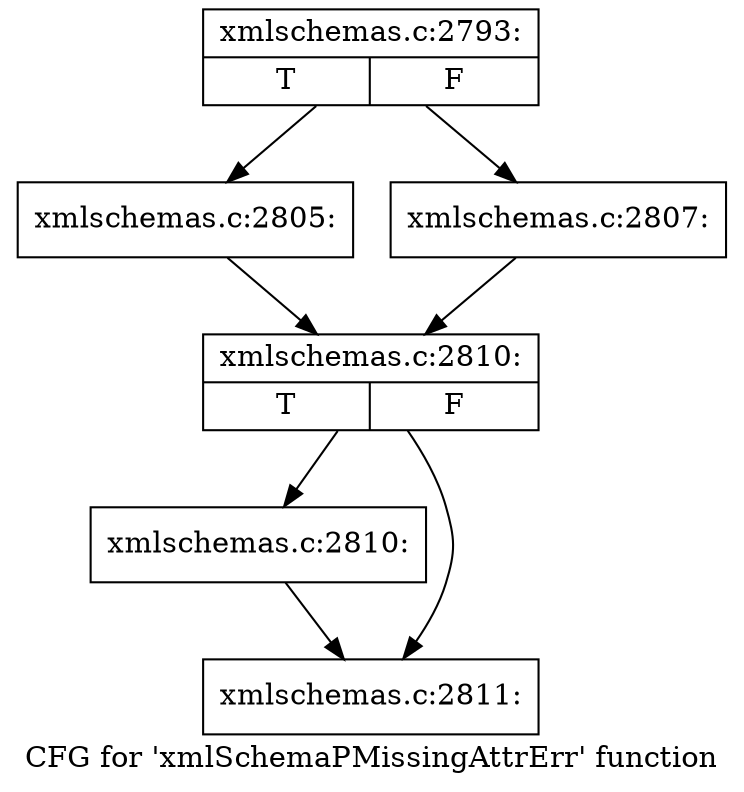 digraph "CFG for 'xmlSchemaPMissingAttrErr' function" {
	label="CFG for 'xmlSchemaPMissingAttrErr' function";

	Node0x55d026009290 [shape=record,label="{xmlschemas.c:2793:|{<s0>T|<s1>F}}"];
	Node0x55d026009290 -> Node0x55d026015740;
	Node0x55d026009290 -> Node0x55d0260157e0;
	Node0x55d026015740 [shape=record,label="{xmlschemas.c:2805:}"];
	Node0x55d026015740 -> Node0x55d026015790;
	Node0x55d0260157e0 [shape=record,label="{xmlschemas.c:2807:}"];
	Node0x55d0260157e0 -> Node0x55d026015790;
	Node0x55d026015790 [shape=record,label="{xmlschemas.c:2810:|{<s0>T|<s1>F}}"];
	Node0x55d026015790 -> Node0x55d026016810;
	Node0x55d026015790 -> Node0x55d026016860;
	Node0x55d026016810 [shape=record,label="{xmlschemas.c:2810:}"];
	Node0x55d026016810 -> Node0x55d026016860;
	Node0x55d026016860 [shape=record,label="{xmlschemas.c:2811:}"];
}
